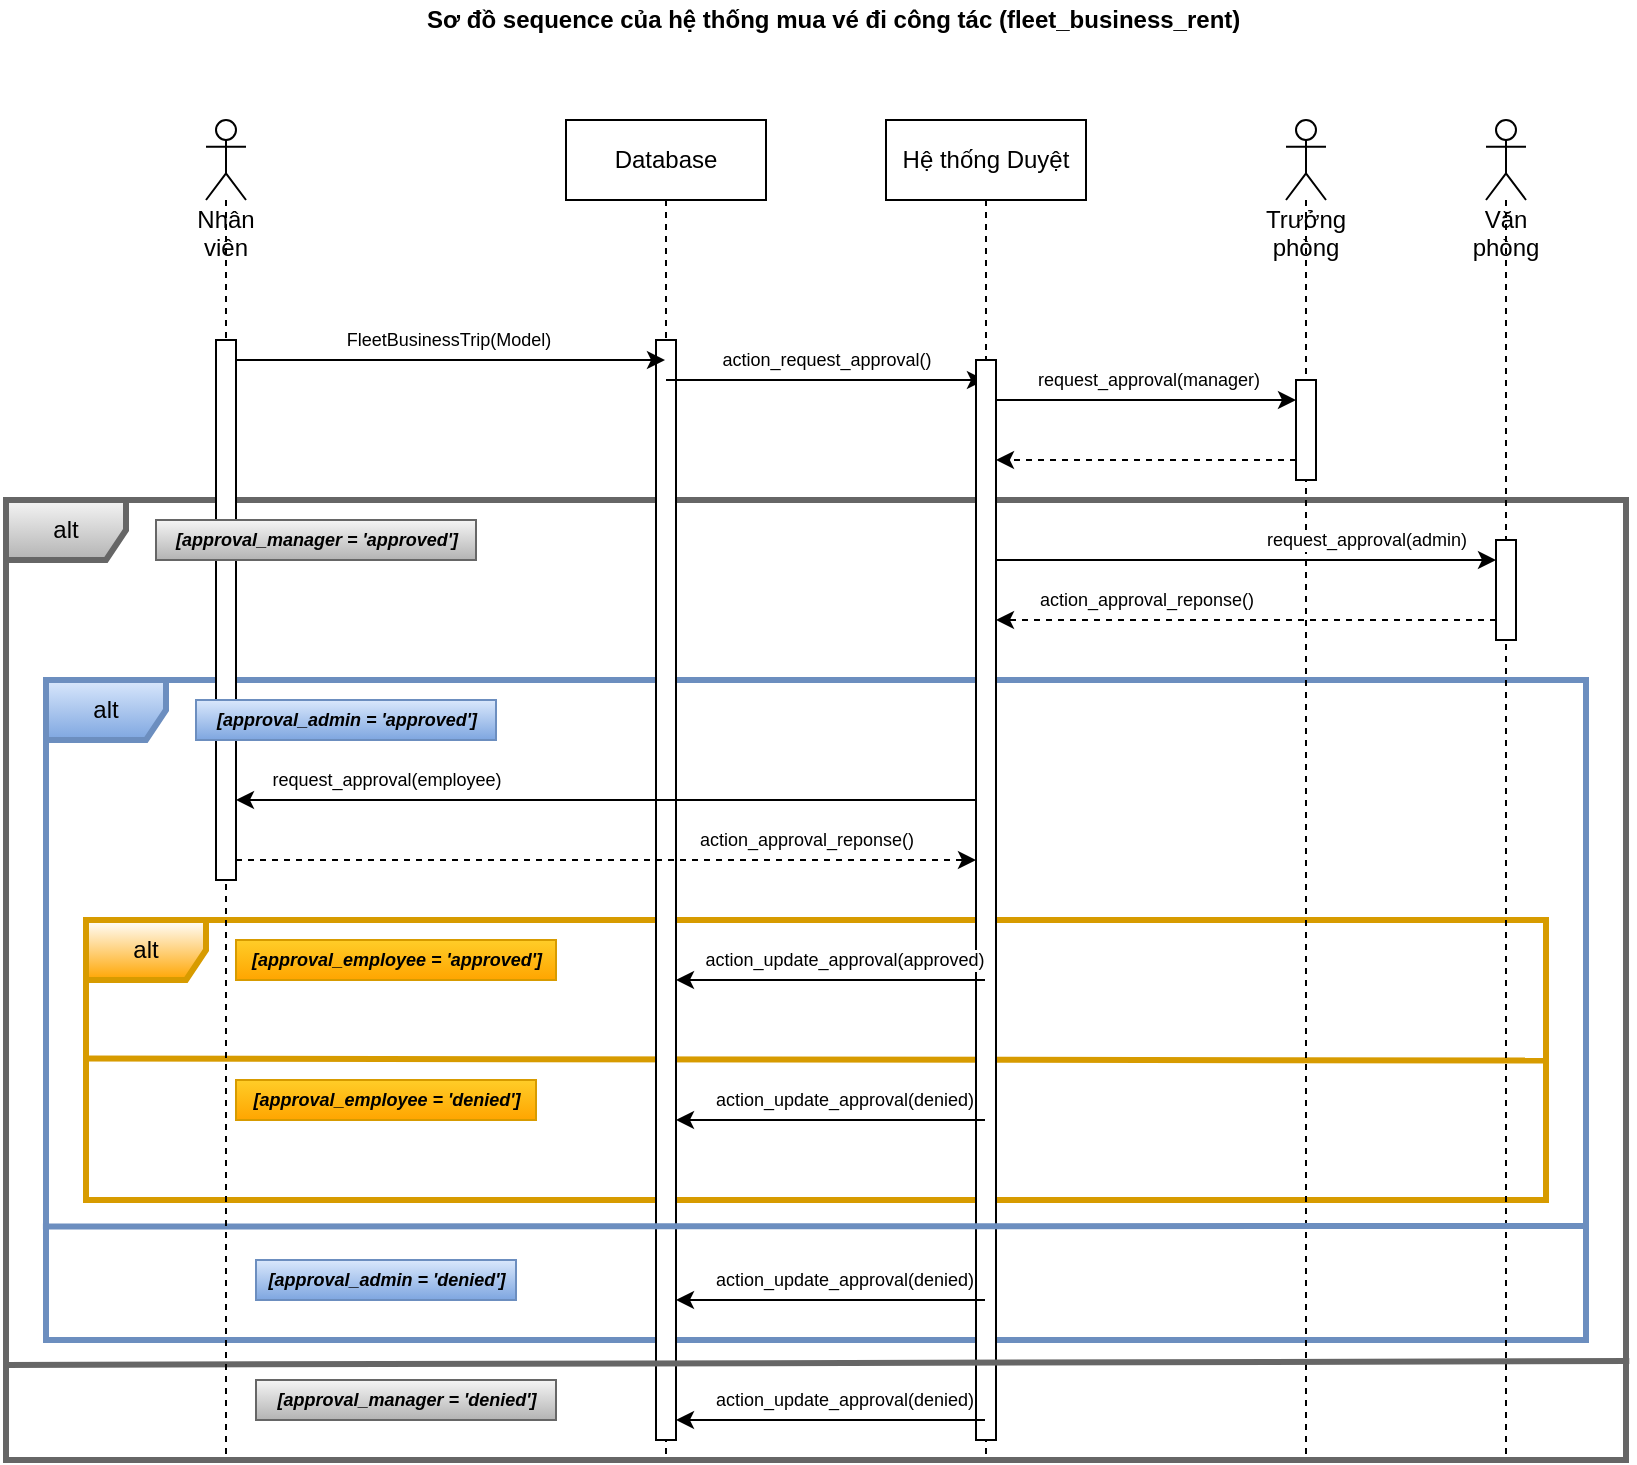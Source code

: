 <mxfile>
    <diagram id="Q3g0BeE-CJqC2vaGy6Ah" name="sequence_fleet_business_trip">
        <mxGraphModel dx="1533" dy="423" grid="1" gridSize="10" guides="1" tooltips="1" connect="1" arrows="1" fold="1" page="1" pageScale="1" pageWidth="850" pageHeight="1100" math="0" shadow="0">
            <root>
                <mxCell id="0"/>
                <mxCell id="1" parent="0"/>
                <mxCell id="31" value="alt" style="shape=umlFrame;whiteSpace=wrap;html=1;fillColor=#f5f5f5;movable=1;resizable=1;rotatable=1;deletable=1;editable=1;connectable=1;strokeColor=#666666;gradientColor=#b3b3b3;strokeWidth=3;fontColor=#000000;" parent="1" vertex="1">
                    <mxGeometry x="-120" y="270" width="810" height="480" as="geometry"/>
                </mxCell>
                <mxCell id="79" value="alt" style="shape=umlFrame;whiteSpace=wrap;html=1;fillColor=default;movable=1;resizable=1;rotatable=1;deletable=1;editable=1;connectable=1;strokeColor=#d79b00;gradientColor=#ffa500;strokeWidth=3;fontColor=#000000;swimlaneFillColor=none;perimeterSpacing=0;shadow=0;noLabel=0;portConstraintRotation=0;fixDash=0;treeFolding=0;treeMoving=0;comic=0;" parent="1" vertex="1">
                    <mxGeometry x="-80" y="480" width="730" height="140" as="geometry"/>
                </mxCell>
                <mxCell id="56" value="alt" style="shape=umlFrame;whiteSpace=wrap;html=1;fillColor=#dae8fc;movable=1;resizable=1;rotatable=1;deletable=1;editable=1;connectable=1;strokeColor=#6c8ebf;gradientColor=#7ea6e0;strokeWidth=3;fontColor=#000000;" parent="1" vertex="1">
                    <mxGeometry x="-100" y="360" width="770" height="330" as="geometry"/>
                </mxCell>
                <mxCell id="93" value="" style="endArrow=none;html=1;fontSize=9;fontColor=#000000;strokeWidth=3;entryX=1;entryY=0.502;entryDx=0;entryDy=0;entryPerimeter=0;exitX=-0.002;exitY=0.495;exitDx=0;exitDy=0;exitPerimeter=0;fillColor=#ffcd28;gradientColor=#ffa500;strokeColor=#d79b00;endSize=6;" parent="1" source="79" target="79" edge="1">
                    <mxGeometry width="50" height="50" relative="1" as="geometry">
                        <mxPoint x="-200" y="710" as="sourcePoint"/>
                        <mxPoint x="-150" y="660" as="targetPoint"/>
                    </mxGeometry>
                </mxCell>
                <mxCell id="4" value="&lt;span&gt;Sơ đồ&amp;nbsp;&lt;/span&gt;sequence của hệ thống mua vé đi công tác (fleet_business_rent)&amp;nbsp;" style="text;html=1;align=center;verticalAlign=middle;resizable=0;points=[];autosize=1;strokeColor=none;fillColor=none;fontStyle=1" parent="1" vertex="1">
                    <mxGeometry x="80" y="20" width="430" height="20" as="geometry"/>
                </mxCell>
                <mxCell id="7" value="Database" style="shape=umlLifeline;perimeter=lifelinePerimeter;whiteSpace=wrap;html=1;container=1;collapsible=0;recursiveResize=0;outlineConnect=0;" parent="1" vertex="1">
                    <mxGeometry x="160" y="80" width="100" height="670" as="geometry"/>
                </mxCell>
                <mxCell id="52" value="" style="html=1;points=[];perimeter=orthogonalPerimeter;fontSize=9;strokeWidth=1;" parent="7" vertex="1">
                    <mxGeometry x="45" y="110" width="10" height="550" as="geometry"/>
                </mxCell>
                <mxCell id="9" value="Hệ thống Duyệt" style="shape=umlLifeline;perimeter=lifelinePerimeter;whiteSpace=wrap;html=1;container=1;collapsible=0;recursiveResize=0;outlineConnect=0;" parent="1" vertex="1">
                    <mxGeometry x="320" y="80" width="100" height="670" as="geometry"/>
                </mxCell>
                <mxCell id="20" value="action_request_approval()" style="edgeStyle=none;html=1;fontSize=9;" parent="9" source="7" edge="1">
                    <mxGeometry x="0.006" y="10" relative="1" as="geometry">
                        <mxPoint x="-49.996" y="130" as="sourcePoint"/>
                        <mxPoint x="49.48" y="130" as="targetPoint"/>
                        <Array as="points">
                            <mxPoint x="-0.02" y="130"/>
                        </Array>
                        <mxPoint as="offset"/>
                    </mxGeometry>
                </mxCell>
                <mxCell id="116" value="" style="html=1;points=[];perimeter=orthogonalPerimeter;" parent="9" vertex="1">
                    <mxGeometry x="45" y="120" width="10" height="540" as="geometry"/>
                </mxCell>
                <mxCell id="17" value="FleetBusinessTrip(Model)" style="edgeStyle=none;html=1;fontSize=9;" parent="1" source="11" target="7" edge="1">
                    <mxGeometry x="0.005" y="10" relative="1" as="geometry">
                        <mxPoint x="160" y="200" as="targetPoint"/>
                        <Array as="points">
                            <mxPoint x="140" y="200"/>
                        </Array>
                        <mxPoint as="offset"/>
                    </mxGeometry>
                </mxCell>
                <mxCell id="12" value="Trưởng phòng&lt;br&gt;" style="shape=umlLifeline;participant=umlActor;perimeter=lifelinePerimeter;whiteSpace=wrap;html=1;container=1;collapsible=0;recursiveResize=0;verticalAlign=top;spacingTop=36;outlineConnect=0;" parent="1" vertex="1">
                    <mxGeometry x="520" y="80" width="20" height="670" as="geometry"/>
                </mxCell>
                <mxCell id="117" value="" style="html=1;points=[];perimeter=orthogonalPerimeter;" parent="12" vertex="1">
                    <mxGeometry x="5" y="130" width="10" height="50" as="geometry"/>
                </mxCell>
                <mxCell id="13" value="Văn phòng&lt;br&gt;" style="shape=umlLifeline;participant=umlActor;perimeter=lifelinePerimeter;whiteSpace=wrap;html=1;container=1;collapsible=0;recursiveResize=0;verticalAlign=top;spacingTop=36;outlineConnect=0;" parent="1" vertex="1">
                    <mxGeometry x="620" y="80" width="20" height="670" as="geometry"/>
                </mxCell>
                <mxCell id="118" value="" style="html=1;points=[];perimeter=orthogonalPerimeter;" parent="13" vertex="1">
                    <mxGeometry x="5" y="210" width="10" height="50" as="geometry"/>
                </mxCell>
                <mxCell id="80" value="[approval_employee = 'approved']" style="text;html=1;align=center;verticalAlign=middle;resizable=0;points=[];autosize=1;strokeColor=#d79b00;fillColor=#ffcd28;fontSize=9;fontStyle=3;gradientColor=#ffa500;fontColor=#000000;" parent="1" vertex="1">
                    <mxGeometry x="-5" y="490" width="160" height="20" as="geometry"/>
                </mxCell>
                <mxCell id="94" value="[approval_employee = 'denied']" style="text;html=1;align=center;verticalAlign=middle;resizable=0;points=[];autosize=1;strokeColor=#d79b00;fillColor=#ffcd28;fontSize=9;fontStyle=3;gradientColor=#ffa500;fontColor=#000000;" parent="1" vertex="1">
                    <mxGeometry x="-5" y="560" width="150" height="20" as="geometry"/>
                </mxCell>
                <mxCell id="97" style="edgeStyle=none;html=1;fontSize=9;fontColor=#FFFFFF;strokeWidth=1;" parent="1" source="9" target="52" edge="1">
                    <mxGeometry relative="1" as="geometry">
                        <Array as="points">
                            <mxPoint x="290" y="580"/>
                        </Array>
                        <mxPoint x="379.5" y="593" as="sourcePoint"/>
                        <mxPoint x="225.0" y="593" as="targetPoint"/>
                    </mxGeometry>
                </mxCell>
                <mxCell id="98" value="action_update_approval(denied)" style="edgeLabel;html=1;align=center;verticalAlign=middle;resizable=0;points=[];fontSize=9;fontColor=default;" parent="97" vertex="1" connectable="0">
                    <mxGeometry x="0.205" y="-1" relative="1" as="geometry">
                        <mxPoint x="22" y="-9" as="offset"/>
                    </mxGeometry>
                </mxCell>
                <mxCell id="107" style="edgeStyle=none;html=1;fontSize=9;fontColor=default;strokeWidth=1;" parent="1" source="9" target="52" edge="1">
                    <mxGeometry relative="1" as="geometry">
                        <Array as="points">
                            <mxPoint x="280" y="670"/>
                        </Array>
                        <mxPoint x="364.5" y="800" as="sourcePoint"/>
                        <mxPoint x="210.0" y="800" as="targetPoint"/>
                    </mxGeometry>
                </mxCell>
                <mxCell id="108" value="action_update_approval(denied)" style="edgeLabel;html=1;align=center;verticalAlign=middle;resizable=0;points=[];fontSize=9;fontColor=default;" parent="107" vertex="1" connectable="0">
                    <mxGeometry x="0.205" y="-1" relative="1" as="geometry">
                        <mxPoint x="22" y="-9" as="offset"/>
                    </mxGeometry>
                </mxCell>
                <mxCell id="109" value="" style="endArrow=none;html=1;strokeWidth=3;exitX=-0.002;exitY=0.828;exitDx=0;exitDy=0;exitPerimeter=0;fillColor=#dae8fc;gradientColor=#7ea6e0;strokeColor=#6c8ebf;" parent="1" source="56" edge="1">
                    <mxGeometry width="50" height="50" relative="1" as="geometry">
                        <mxPoint x="-110" y="1000" as="sourcePoint"/>
                        <mxPoint x="670" y="633" as="targetPoint"/>
                    </mxGeometry>
                </mxCell>
                <mxCell id="110" value="[approval_admin = 'denied']" style="text;html=1;align=center;verticalAlign=middle;resizable=0;points=[];autosize=1;strokeColor=#6c8ebf;fillColor=#dae8fc;fontSize=9;fontStyle=3;gradientColor=#7ea6e0;fontColor=#000000;" parent="1" vertex="1">
                    <mxGeometry x="5" y="650" width="130" height="20" as="geometry"/>
                </mxCell>
                <mxCell id="111" style="edgeStyle=none;html=1;fontSize=9;fontColor=#FFFFFF;strokeWidth=1;" parent="1" source="9" target="52" edge="1">
                    <mxGeometry relative="1" as="geometry">
                        <Array as="points">
                            <mxPoint x="280" y="730"/>
                        </Array>
                        <mxPoint x="379.5" y="820" as="sourcePoint"/>
                        <mxPoint x="225.0" y="820" as="targetPoint"/>
                    </mxGeometry>
                </mxCell>
                <mxCell id="112" value="action_update_approval(denied)" style="edgeLabel;html=1;align=center;verticalAlign=middle;resizable=0;points=[];fontSize=9;fontColor=default;" parent="111" vertex="1" connectable="0">
                    <mxGeometry x="0.205" y="-1" relative="1" as="geometry">
                        <mxPoint x="22" y="-9" as="offset"/>
                    </mxGeometry>
                </mxCell>
                <mxCell id="113" value="" style="endArrow=none;html=1;strokeWidth=3;exitX=-0.001;exitY=0.901;exitDx=0;exitDy=0;exitPerimeter=0;entryX=1.002;entryY=0.897;entryDx=0;entryDy=0;entryPerimeter=0;fillColor=#f5f5f5;gradientColor=#b3b3b3;strokeColor=#666666;" parent="1" source="31" target="31" edge="1">
                    <mxGeometry width="50" height="50" relative="1" as="geometry">
                        <mxPoint x="-130" y="1040" as="sourcePoint"/>
                        <mxPoint x="-80" y="990" as="targetPoint"/>
                    </mxGeometry>
                </mxCell>
                <mxCell id="114" value="[approval_manager = 'denied']" style="text;html=1;align=center;verticalAlign=middle;resizable=0;points=[];autosize=1;strokeColor=#666666;fillColor=#f5f5f5;fontSize=9;fontStyle=3;gradientColor=#b3b3b3;fontColor=#000000;" parent="1" vertex="1">
                    <mxGeometry x="5" y="710" width="150" height="20" as="geometry"/>
                </mxCell>
                <mxCell id="127" value="request_approval(manager)" style="edgeStyle=none;html=1;fontSize=9;" parent="1" source="116" target="117" edge="1">
                    <mxGeometry x="0.006" y="10" relative="1" as="geometry">
                        <mxPoint x="239.996" y="240" as="sourcePoint"/>
                        <mxPoint x="399.69" y="240" as="targetPoint"/>
                        <Array as="points">
                            <mxPoint x="440" y="220"/>
                        </Array>
                        <mxPoint as="offset"/>
                    </mxGeometry>
                </mxCell>
                <mxCell id="128" value="&lt;span style=&quot;color: rgb(255 , 255 , 255)&quot;&gt;action_approval_reponse()&lt;/span&gt;" style="edgeStyle=none;html=1;fontSize=9;dashed=1;" parent="1" source="117" target="116" edge="1">
                    <mxGeometry y="-10" relative="1" as="geometry">
                        <mxPoint x="390" y="260" as="sourcePoint"/>
                        <mxPoint x="540" y="260" as="targetPoint"/>
                        <Array as="points">
                            <mxPoint x="455" y="250"/>
                        </Array>
                        <mxPoint as="offset"/>
                    </mxGeometry>
                </mxCell>
                <mxCell id="130" value="&lt;span style=&quot;&quot;&gt;request_approval(admin)&lt;/span&gt;" style="edgeStyle=none;html=1;fontSize=9;fontColor=default;" parent="1" source="116" target="118" edge="1">
                    <mxGeometry x="0.48" y="10" relative="1" as="geometry">
                        <mxPoint x="420" y="300" as="sourcePoint"/>
                        <mxPoint x="570" y="300" as="targetPoint"/>
                        <Array as="points">
                            <mxPoint x="485" y="300"/>
                        </Array>
                        <mxPoint as="offset"/>
                    </mxGeometry>
                </mxCell>
                <mxCell id="131" value="&lt;span style=&quot;&quot;&gt;action_approval_reponse()&lt;/span&gt;" style="edgeStyle=none;html=1;fontSize=9;dashed=1;fontColor=default;" parent="1" source="118" target="116" edge="1">
                    <mxGeometry x="0.4" y="-10" relative="1" as="geometry">
                        <mxPoint x="535" y="260" as="sourcePoint"/>
                        <mxPoint x="385" y="260" as="targetPoint"/>
                        <Array as="points">
                            <mxPoint x="465" y="330"/>
                        </Array>
                        <mxPoint as="offset"/>
                    </mxGeometry>
                </mxCell>
                <mxCell id="134" value="&lt;span style=&quot;&quot;&gt;request_approval(employee)&lt;/span&gt;" style="edgeStyle=none;html=1;fontSize=9;fontColor=default;" parent="1" source="116" target="115" edge="1">
                    <mxGeometry x="0.595" y="-10" relative="1" as="geometry">
                        <mxPoint x="50" y="500" as="sourcePoint"/>
                        <mxPoint x="300" y="500" as="targetPoint"/>
                        <Array as="points">
                            <mxPoint x="160" y="420"/>
                        </Array>
                        <mxPoint as="offset"/>
                    </mxGeometry>
                </mxCell>
                <mxCell id="135" value="&lt;span style=&quot;&quot;&gt;action_approval_reponse()&lt;/span&gt;" style="edgeStyle=none;html=1;fontSize=9;dashed=1;fontColor=default;" parent="1" source="115" target="116" edge="1">
                    <mxGeometry x="0.54" y="10" relative="1" as="geometry">
                        <mxPoint x="570" y="519.64" as="sourcePoint"/>
                        <mxPoint x="220" y="519.64" as="targetPoint"/>
                        <Array as="points">
                            <mxPoint x="190" y="450"/>
                        </Array>
                        <mxPoint as="offset"/>
                    </mxGeometry>
                </mxCell>
                <mxCell id="82" style="edgeStyle=none;html=1;fontSize=9;fontColor=#FFFFFF;strokeWidth=1;" parent="1" source="9" target="52" edge="1">
                    <mxGeometry relative="1" as="geometry">
                        <Array as="points">
                            <mxPoint x="290" y="510"/>
                        </Array>
                        <mxPoint x="369.5" y="590" as="sourcePoint"/>
                        <mxPoint x="215" y="590" as="targetPoint"/>
                    </mxGeometry>
                </mxCell>
                <mxCell id="83" value="action_update_approval(approved)" style="edgeLabel;html=1;align=center;verticalAlign=middle;resizable=0;points=[];fontSize=9;fontColor=default;" parent="82" vertex="1" connectable="0">
                    <mxGeometry x="0.205" y="-1" relative="1" as="geometry">
                        <mxPoint x="22" y="-9" as="offset"/>
                    </mxGeometry>
                </mxCell>
                <mxCell id="11" value="Nhân viên" style="shape=umlLifeline;participant=umlActor;perimeter=lifelinePerimeter;whiteSpace=wrap;html=1;container=1;collapsible=0;recursiveResize=0;verticalAlign=top;spacingTop=36;outlineConnect=0;" parent="1" vertex="1">
                    <mxGeometry x="-20" y="80" width="20" height="670" as="geometry"/>
                </mxCell>
                <mxCell id="115" value="" style="html=1;points=[];perimeter=orthogonalPerimeter;" parent="11" vertex="1">
                    <mxGeometry x="5" y="110" width="10" height="270" as="geometry"/>
                </mxCell>
                <mxCell id="51" value="&lt;i&gt;[approval_manager = 'approved']&lt;/i&gt;" style="text;html=1;align=center;verticalAlign=middle;resizable=0;points=[];autosize=1;strokeColor=#666666;fillColor=#f5f5f5;fontSize=9;fontStyle=1;gradientColor=#b3b3b3;fontColor=#000000;" parent="1" vertex="1">
                    <mxGeometry x="-45" y="280" width="160" height="20" as="geometry"/>
                </mxCell>
                <mxCell id="57" value="&lt;font color=&quot;#000000&quot;&gt;[approval_admin = 'approved']&lt;/font&gt;" style="text;html=1;align=center;verticalAlign=middle;resizable=0;points=[];autosize=1;strokeColor=#6c8ebf;fillColor=#dae8fc;fontSize=9;fontStyle=3;gradientColor=#7ea6e0;" parent="1" vertex="1">
                    <mxGeometry x="-25" y="370" width="150" height="20" as="geometry"/>
                </mxCell>
            </root>
        </mxGraphModel>
    </diagram>
</mxfile>